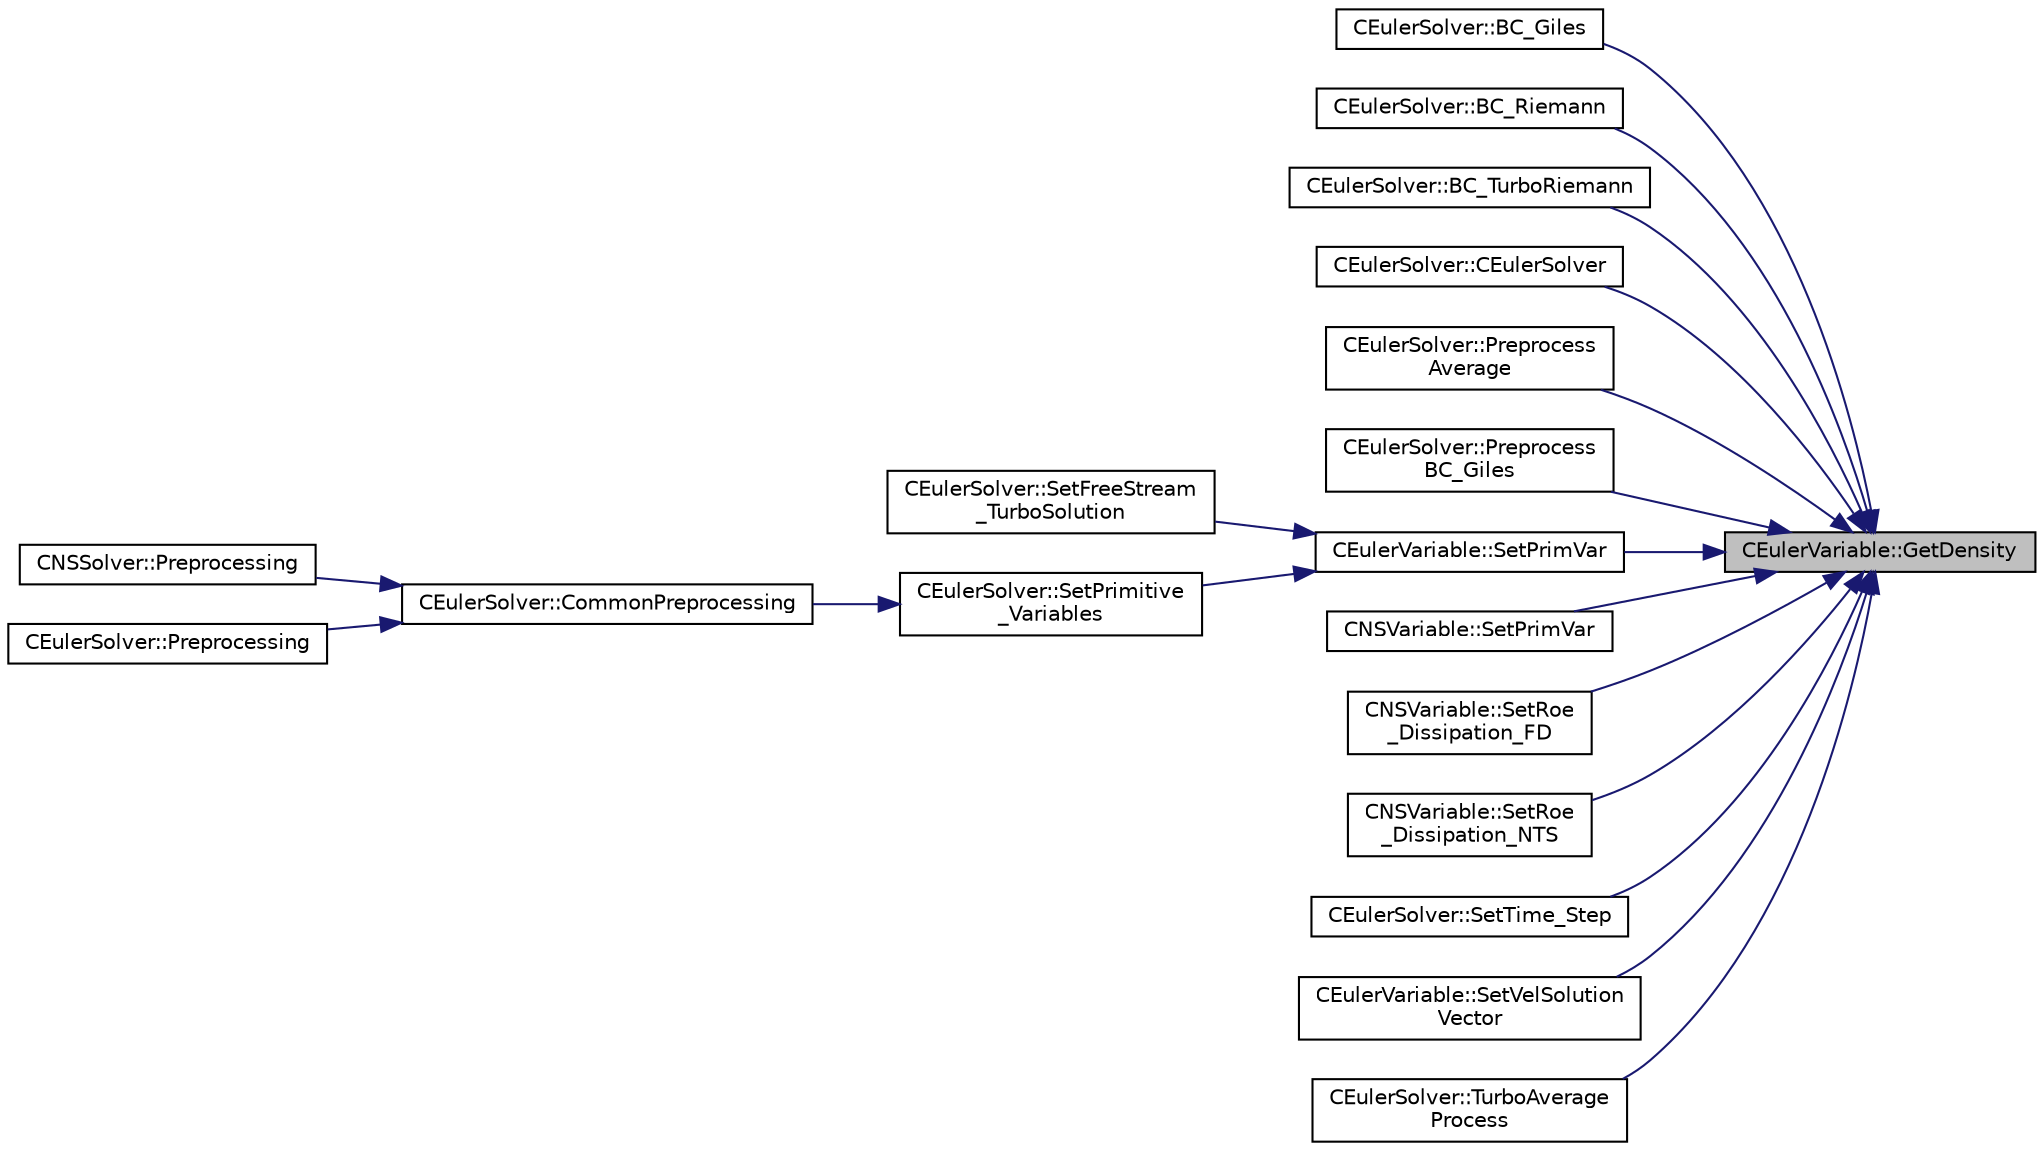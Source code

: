 digraph "CEulerVariable::GetDensity"
{
 // LATEX_PDF_SIZE
  edge [fontname="Helvetica",fontsize="10",labelfontname="Helvetica",labelfontsize="10"];
  node [fontname="Helvetica",fontsize="10",shape=record];
  rankdir="RL";
  Node1 [label="CEulerVariable::GetDensity",height=0.2,width=0.4,color="black", fillcolor="grey75", style="filled", fontcolor="black",tooltip="Get the density of the flow."];
  Node1 -> Node2 [dir="back",color="midnightblue",fontsize="10",style="solid",fontname="Helvetica"];
  Node2 [label="CEulerSolver::BC_Giles",height=0.2,width=0.4,color="black", fillcolor="white", style="filled",URL="$classCEulerSolver.html#a40fad0a57e8dcba8a8f4d4fa8eab02f0",tooltip="Impose the boundary condition using characteristic recostruction."];
  Node1 -> Node3 [dir="back",color="midnightblue",fontsize="10",style="solid",fontname="Helvetica"];
  Node3 [label="CEulerSolver::BC_Riemann",height=0.2,width=0.4,color="black", fillcolor="white", style="filled",URL="$classCEulerSolver.html#a4ad4a65b3fc5a51b1561436736f7f7ca",tooltip="Impose the boundary condition using characteristic recostruction."];
  Node1 -> Node4 [dir="back",color="midnightblue",fontsize="10",style="solid",fontname="Helvetica"];
  Node4 [label="CEulerSolver::BC_TurboRiemann",height=0.2,width=0.4,color="black", fillcolor="white", style="filled",URL="$classCEulerSolver.html#a8e036f2dff1d945d814c93a74159a3cc",tooltip="Impose the boundary condition using characteristic recostruction."];
  Node1 -> Node5 [dir="back",color="midnightblue",fontsize="10",style="solid",fontname="Helvetica"];
  Node5 [label="CEulerSolver::CEulerSolver",height=0.2,width=0.4,color="black", fillcolor="white", style="filled",URL="$classCEulerSolver.html#acb987947b2e76a9900605cb5fee72460",tooltip="Main constructor of this class."];
  Node1 -> Node6 [dir="back",color="midnightblue",fontsize="10",style="solid",fontname="Helvetica"];
  Node6 [label="CEulerSolver::Preprocess\lAverage",height=0.2,width=0.4,color="black", fillcolor="white", style="filled",URL="$classCEulerSolver.html#a220a1c92ae192cc3962acf187cc0628c",tooltip="It computes average quantities along the span for turbomachinery analysis."];
  Node1 -> Node7 [dir="back",color="midnightblue",fontsize="10",style="solid",fontname="Helvetica"];
  Node7 [label="CEulerSolver::Preprocess\lBC_Giles",height=0.2,width=0.4,color="black", fillcolor="white", style="filled",URL="$classCEulerSolver.html#a4effd63e51aef9426ea0e327c104bb30",tooltip="It computes Fourier transformation for the needed quantities along the pitch for each span in turboma..."];
  Node1 -> Node8 [dir="back",color="midnightblue",fontsize="10",style="solid",fontname="Helvetica"];
  Node8 [label="CEulerVariable::SetPrimVar",height=0.2,width=0.4,color="black", fillcolor="white", style="filled",URL="$classCEulerVariable.html#a674dd196e3eed72a762eedec72b534fc",tooltip="Set all the primitive variables for compressible flows."];
  Node8 -> Node9 [dir="back",color="midnightblue",fontsize="10",style="solid",fontname="Helvetica"];
  Node9 [label="CEulerSolver::SetFreeStream\l_TurboSolution",height=0.2,width=0.4,color="black", fillcolor="white", style="filled",URL="$classCEulerSolver.html#aba587fb4b29f6925b9a669b0f31d449f",tooltip="Set the solution using the Freestream values."];
  Node8 -> Node10 [dir="back",color="midnightblue",fontsize="10",style="solid",fontname="Helvetica"];
  Node10 [label="CEulerSolver::SetPrimitive\l_Variables",height=0.2,width=0.4,color="black", fillcolor="white", style="filled",URL="$classCEulerSolver.html#a5ca2856cb7c17dcef0012c82677816f4",tooltip="Compute the velocity^2, SoundSpeed, Pressure, Enthalpy, Viscosity."];
  Node10 -> Node11 [dir="back",color="midnightblue",fontsize="10",style="solid",fontname="Helvetica"];
  Node11 [label="CEulerSolver::CommonPreprocessing",height=0.2,width=0.4,color="black", fillcolor="white", style="filled",URL="$classCEulerSolver.html#a0d6f93feba8d6aad18edf3594213042b",tooltip="Preprocessing actions common to the Euler and NS solvers."];
  Node11 -> Node12 [dir="back",color="midnightblue",fontsize="10",style="solid",fontname="Helvetica"];
  Node12 [label="CNSSolver::Preprocessing",height=0.2,width=0.4,color="black", fillcolor="white", style="filled",URL="$classCNSSolver.html#af83e7cb773797239cdc98fc4d202d32f",tooltip="Restart residual and compute gradients."];
  Node11 -> Node13 [dir="back",color="midnightblue",fontsize="10",style="solid",fontname="Helvetica"];
  Node13 [label="CEulerSolver::Preprocessing",height=0.2,width=0.4,color="black", fillcolor="white", style="filled",URL="$classCEulerSolver.html#ab08b6aa95648e7ab973f9f247fe54b31",tooltip="Compute primitive variables and their gradients."];
  Node1 -> Node14 [dir="back",color="midnightblue",fontsize="10",style="solid",fontname="Helvetica"];
  Node14 [label="CNSVariable::SetPrimVar",height=0.2,width=0.4,color="black", fillcolor="white", style="filled",URL="$classCNSVariable.html#a0db8c1ede5090174259a69548d20c9fe",tooltip="Set all the primitive variables for compressible flows."];
  Node1 -> Node15 [dir="back",color="midnightblue",fontsize="10",style="solid",fontname="Helvetica"];
  Node15 [label="CNSVariable::SetRoe\l_Dissipation_FD",height=0.2,width=0.4,color="black", fillcolor="white", style="filled",URL="$classCNSVariable.html#a71e190265f85ef8f0cb414275dba59f7",tooltip="Set the new solution for Roe Dissipation."];
  Node1 -> Node16 [dir="back",color="midnightblue",fontsize="10",style="solid",fontname="Helvetica"];
  Node16 [label="CNSVariable::SetRoe\l_Dissipation_NTS",height=0.2,width=0.4,color="black", fillcolor="white", style="filled",URL="$classCNSVariable.html#ae8391103a386186f112deaa91e04cee7",tooltip="Set the new solution for Roe Dissipation."];
  Node1 -> Node17 [dir="back",color="midnightblue",fontsize="10",style="solid",fontname="Helvetica"];
  Node17 [label="CEulerSolver::SetTime_Step",height=0.2,width=0.4,color="black", fillcolor="white", style="filled",URL="$classCEulerSolver.html#a8b5cd9b0e0e01824888f647dcfbf6988",tooltip="Compute the time step for solving the Euler equations."];
  Node1 -> Node18 [dir="back",color="midnightblue",fontsize="10",style="solid",fontname="Helvetica"];
  Node18 [label="CEulerVariable::SetVelSolution\lVector",height=0.2,width=0.4,color="black", fillcolor="white", style="filled",URL="$classCEulerVariable.html#ae04227dc238fb048cd7246473ced5875",tooltip="Specify a vector to set the velocity components of the solution. Multiplied by density for compressib..."];
  Node1 -> Node19 [dir="back",color="midnightblue",fontsize="10",style="solid",fontname="Helvetica"];
  Node19 [label="CEulerSolver::TurboAverage\lProcess",height=0.2,width=0.4,color="black", fillcolor="white", style="filled",URL="$classCEulerSolver.html#afe2f428da073b80f64c41422971f9748",tooltip="It computes average quantities along the span for turbomachinery analysis."];
}
